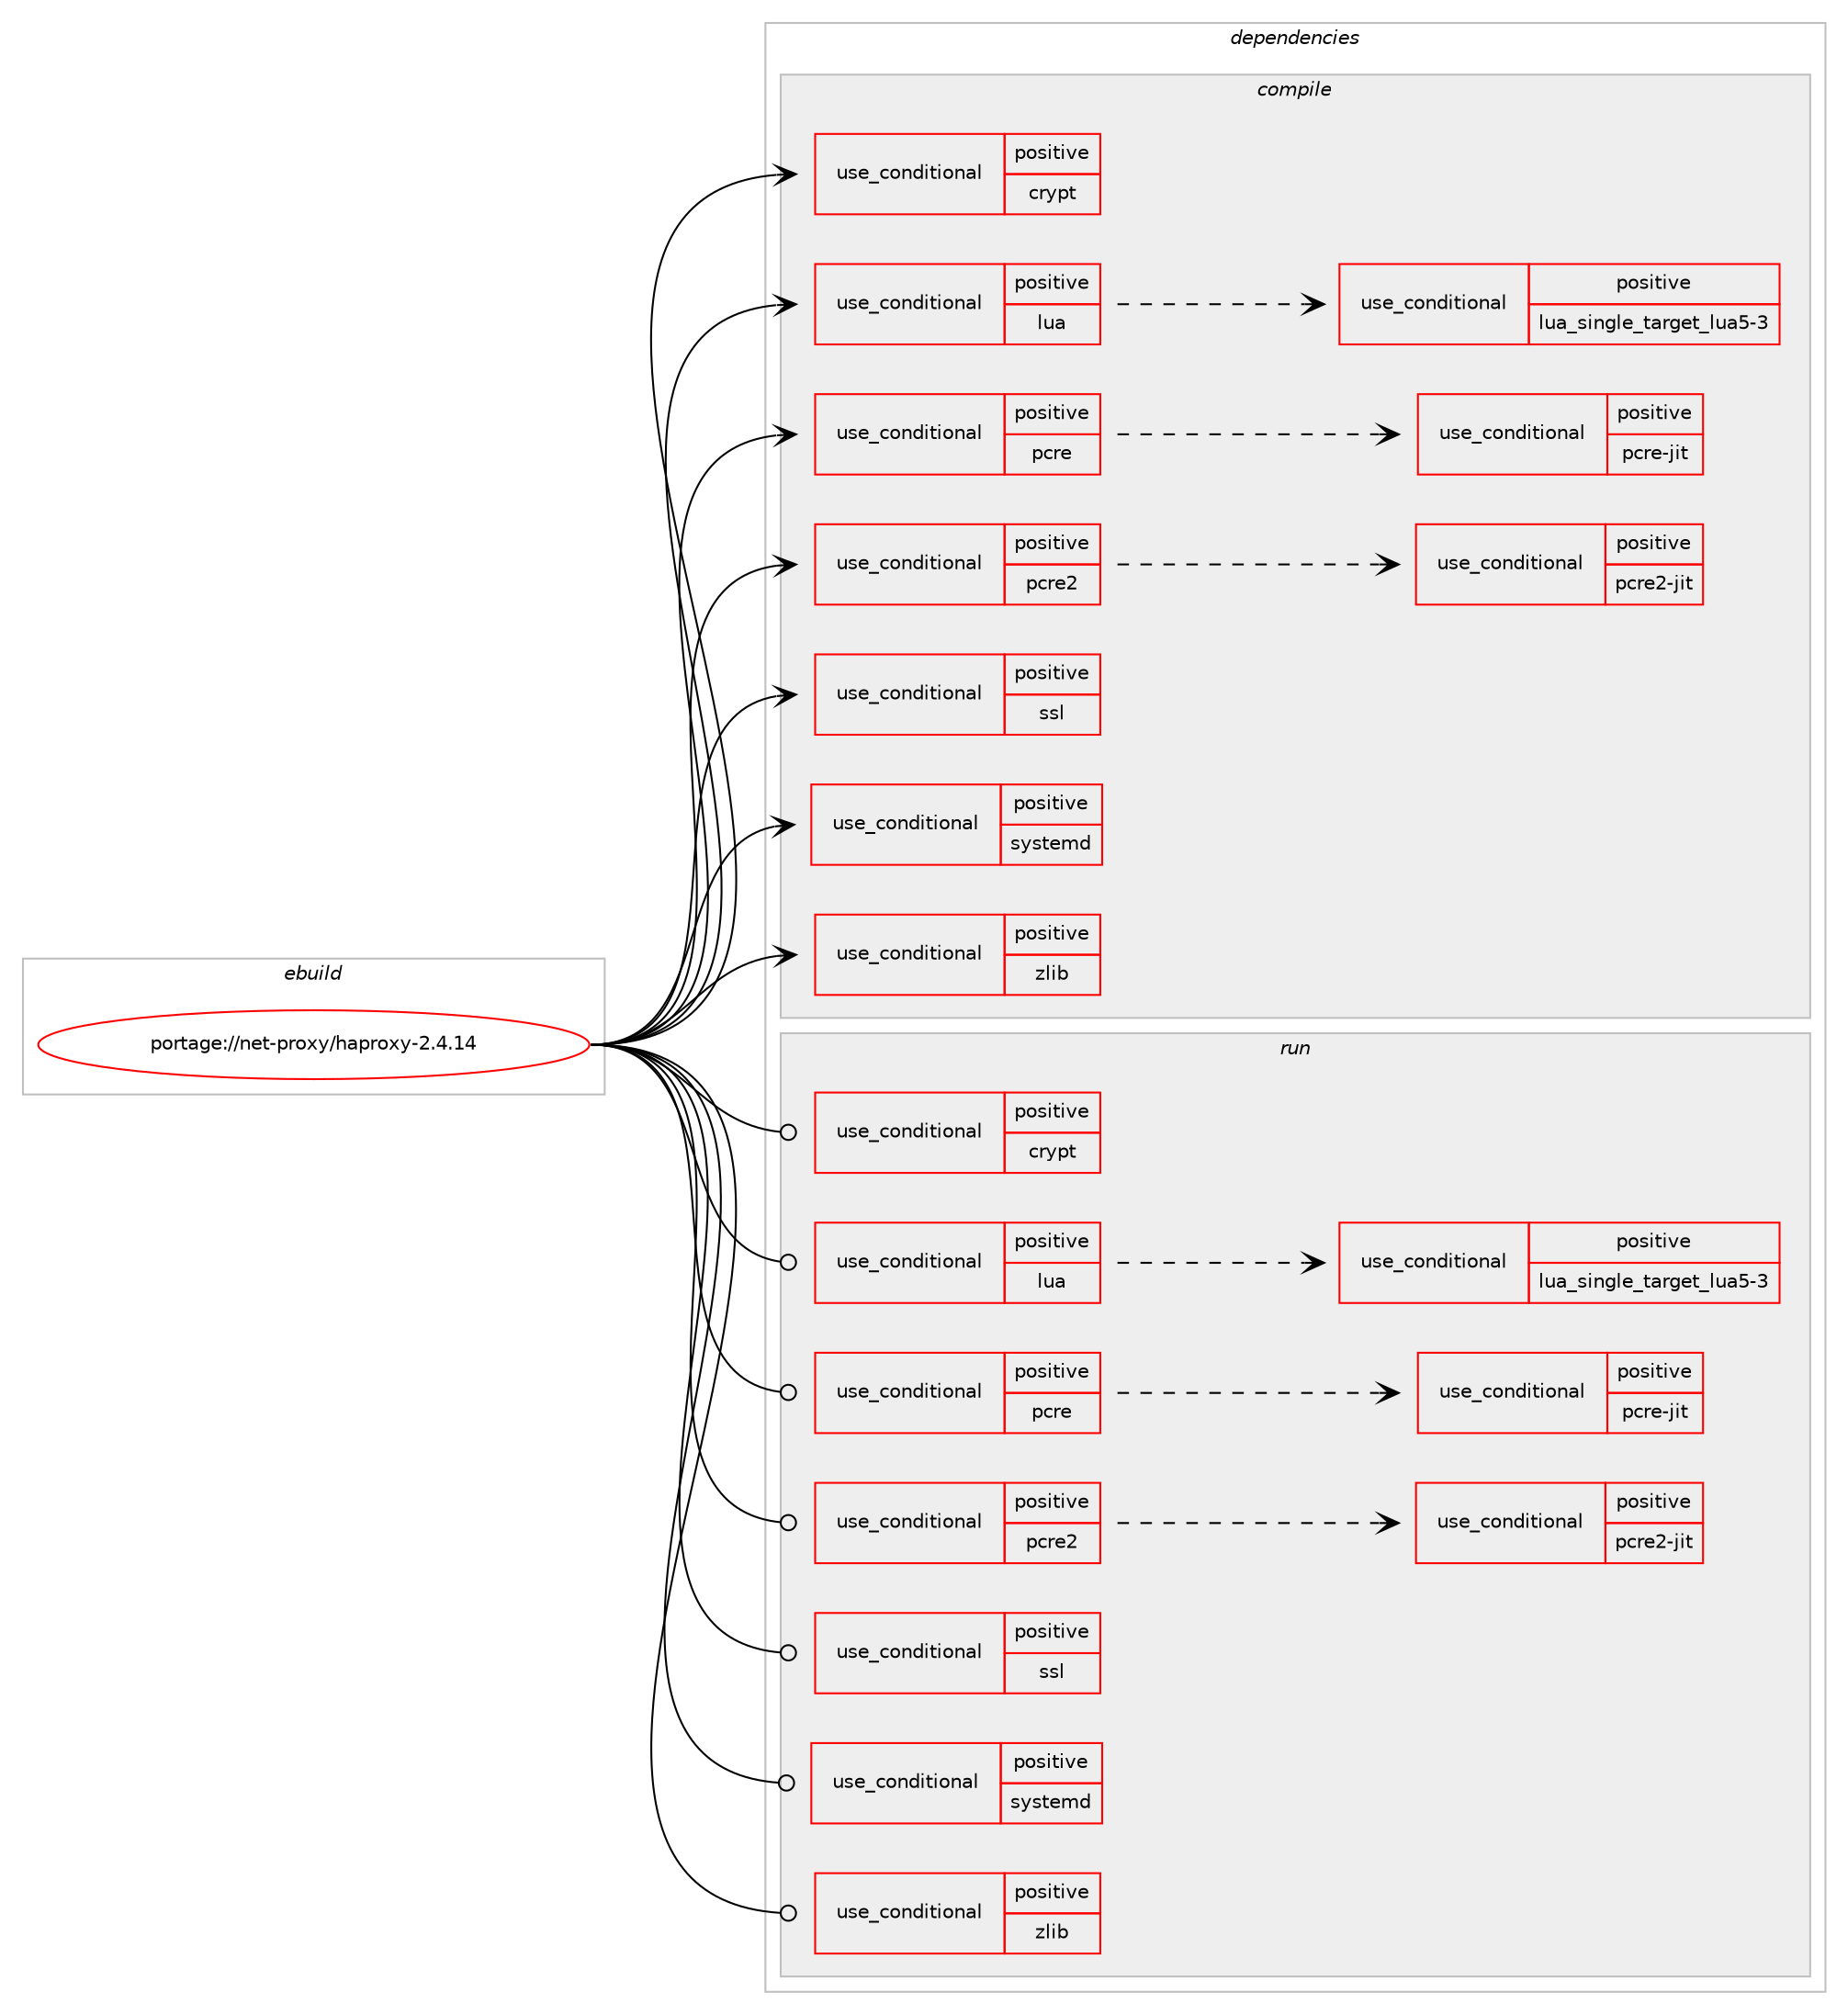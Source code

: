 digraph prolog {

# *************
# Graph options
# *************

newrank=true;
concentrate=true;
compound=true;
graph [rankdir=LR,fontname=Helvetica,fontsize=10,ranksep=1.5];#, ranksep=2.5, nodesep=0.2];
edge  [arrowhead=vee];
node  [fontname=Helvetica,fontsize=10];

# **********
# The ebuild
# **********

subgraph cluster_leftcol {
color=gray;
rank=same;
label=<<i>ebuild</i>>;
id [label="portage://net-proxy/haproxy-2.4.14", color=red, width=4, href="../net-proxy/haproxy-2.4.14.svg"];
}

# ****************
# The dependencies
# ****************

subgraph cluster_midcol {
color=gray;
label=<<i>dependencies</i>>;
subgraph cluster_compile {
fillcolor="#eeeeee";
style=filled;
label=<<i>compile</i>>;
subgraph cond1523 {
dependency2170 [label=<<TABLE BORDER="0" CELLBORDER="1" CELLSPACING="0" CELLPADDING="4"><TR><TD ROWSPAN="3" CELLPADDING="10">use_conditional</TD></TR><TR><TD>positive</TD></TR><TR><TD>crypt</TD></TR></TABLE>>, shape=none, color=red];
# *** BEGIN UNKNOWN DEPENDENCY TYPE (TODO) ***
# dependency2170 -> package_dependency(portage://net-proxy/haproxy-2.4.14,install,no,virtual,libcrypt,none,[,,],any_same_slot,[])
# *** END UNKNOWN DEPENDENCY TYPE (TODO) ***

}
id:e -> dependency2170:w [weight=20,style="solid",arrowhead="vee"];
subgraph cond1524 {
dependency2171 [label=<<TABLE BORDER="0" CELLBORDER="1" CELLSPACING="0" CELLPADDING="4"><TR><TD ROWSPAN="3" CELLPADDING="10">use_conditional</TD></TR><TR><TD>positive</TD></TR><TR><TD>lua</TD></TR></TABLE>>, shape=none, color=red];
subgraph cond1525 {
dependency2172 [label=<<TABLE BORDER="0" CELLBORDER="1" CELLSPACING="0" CELLPADDING="4"><TR><TD ROWSPAN="3" CELLPADDING="10">use_conditional</TD></TR><TR><TD>positive</TD></TR><TR><TD>lua_single_target_lua5-3</TD></TR></TABLE>>, shape=none, color=red];
# *** BEGIN UNKNOWN DEPENDENCY TYPE (TODO) ***
# dependency2172 -> package_dependency(portage://net-proxy/haproxy-2.4.14,install,no,dev-lang,lua,none,[,,],[slot(5.3)],[])
# *** END UNKNOWN DEPENDENCY TYPE (TODO) ***

}
dependency2171:e -> dependency2172:w [weight=20,style="dashed",arrowhead="vee"];
}
id:e -> dependency2171:w [weight=20,style="solid",arrowhead="vee"];
subgraph cond1526 {
dependency2173 [label=<<TABLE BORDER="0" CELLBORDER="1" CELLSPACING="0" CELLPADDING="4"><TR><TD ROWSPAN="3" CELLPADDING="10">use_conditional</TD></TR><TR><TD>positive</TD></TR><TR><TD>pcre</TD></TR></TABLE>>, shape=none, color=red];
# *** BEGIN UNKNOWN DEPENDENCY TYPE (TODO) ***
# dependency2173 -> package_dependency(portage://net-proxy/haproxy-2.4.14,install,no,dev-libs,libpcre,none,[,,],[],[])
# *** END UNKNOWN DEPENDENCY TYPE (TODO) ***

subgraph cond1527 {
dependency2174 [label=<<TABLE BORDER="0" CELLBORDER="1" CELLSPACING="0" CELLPADDING="4"><TR><TD ROWSPAN="3" CELLPADDING="10">use_conditional</TD></TR><TR><TD>positive</TD></TR><TR><TD>pcre-jit</TD></TR></TABLE>>, shape=none, color=red];
# *** BEGIN UNKNOWN DEPENDENCY TYPE (TODO) ***
# dependency2174 -> package_dependency(portage://net-proxy/haproxy-2.4.14,install,no,dev-libs,libpcre,none,[,,],[],[use(enable(jit),none)])
# *** END UNKNOWN DEPENDENCY TYPE (TODO) ***

}
dependency2173:e -> dependency2174:w [weight=20,style="dashed",arrowhead="vee"];
}
id:e -> dependency2173:w [weight=20,style="solid",arrowhead="vee"];
subgraph cond1528 {
dependency2175 [label=<<TABLE BORDER="0" CELLBORDER="1" CELLSPACING="0" CELLPADDING="4"><TR><TD ROWSPAN="3" CELLPADDING="10">use_conditional</TD></TR><TR><TD>positive</TD></TR><TR><TD>pcre2</TD></TR></TABLE>>, shape=none, color=red];
# *** BEGIN UNKNOWN DEPENDENCY TYPE (TODO) ***
# dependency2175 -> package_dependency(portage://net-proxy/haproxy-2.4.14,install,no,dev-libs,libpcre2,none,[,,],any_same_slot,[])
# *** END UNKNOWN DEPENDENCY TYPE (TODO) ***

subgraph cond1529 {
dependency2176 [label=<<TABLE BORDER="0" CELLBORDER="1" CELLSPACING="0" CELLPADDING="4"><TR><TD ROWSPAN="3" CELLPADDING="10">use_conditional</TD></TR><TR><TD>positive</TD></TR><TR><TD>pcre2-jit</TD></TR></TABLE>>, shape=none, color=red];
# *** BEGIN UNKNOWN DEPENDENCY TYPE (TODO) ***
# dependency2176 -> package_dependency(portage://net-proxy/haproxy-2.4.14,install,no,dev-libs,libpcre2,none,[,,],any_same_slot,[use(enable(jit),none)])
# *** END UNKNOWN DEPENDENCY TYPE (TODO) ***

}
dependency2175:e -> dependency2176:w [weight=20,style="dashed",arrowhead="vee"];
}
id:e -> dependency2175:w [weight=20,style="solid",arrowhead="vee"];
subgraph cond1530 {
dependency2177 [label=<<TABLE BORDER="0" CELLBORDER="1" CELLSPACING="0" CELLPADDING="4"><TR><TD ROWSPAN="3" CELLPADDING="10">use_conditional</TD></TR><TR><TD>positive</TD></TR><TR><TD>ssl</TD></TR></TABLE>>, shape=none, color=red];
# *** BEGIN UNKNOWN DEPENDENCY TYPE (TODO) ***
# dependency2177 -> package_dependency(portage://net-proxy/haproxy-2.4.14,install,no,dev-libs,openssl,none,[,,],[slot(0),equal],[])
# *** END UNKNOWN DEPENDENCY TYPE (TODO) ***

}
id:e -> dependency2177:w [weight=20,style="solid",arrowhead="vee"];
subgraph cond1531 {
dependency2178 [label=<<TABLE BORDER="0" CELLBORDER="1" CELLSPACING="0" CELLPADDING="4"><TR><TD ROWSPAN="3" CELLPADDING="10">use_conditional</TD></TR><TR><TD>positive</TD></TR><TR><TD>systemd</TD></TR></TABLE>>, shape=none, color=red];
# *** BEGIN UNKNOWN DEPENDENCY TYPE (TODO) ***
# dependency2178 -> package_dependency(portage://net-proxy/haproxy-2.4.14,install,no,sys-apps,systemd,none,[,,],[],[])
# *** END UNKNOWN DEPENDENCY TYPE (TODO) ***

}
id:e -> dependency2178:w [weight=20,style="solid",arrowhead="vee"];
subgraph cond1532 {
dependency2179 [label=<<TABLE BORDER="0" CELLBORDER="1" CELLSPACING="0" CELLPADDING="4"><TR><TD ROWSPAN="3" CELLPADDING="10">use_conditional</TD></TR><TR><TD>positive</TD></TR><TR><TD>zlib</TD></TR></TABLE>>, shape=none, color=red];
# *** BEGIN UNKNOWN DEPENDENCY TYPE (TODO) ***
# dependency2179 -> package_dependency(portage://net-proxy/haproxy-2.4.14,install,no,sys-libs,zlib,none,[,,],[],[])
# *** END UNKNOWN DEPENDENCY TYPE (TODO) ***

}
id:e -> dependency2179:w [weight=20,style="solid",arrowhead="vee"];
}
subgraph cluster_compileandrun {
fillcolor="#eeeeee";
style=filled;
label=<<i>compile and run</i>>;
}
subgraph cluster_run {
fillcolor="#eeeeee";
style=filled;
label=<<i>run</i>>;
subgraph cond1533 {
dependency2180 [label=<<TABLE BORDER="0" CELLBORDER="1" CELLSPACING="0" CELLPADDING="4"><TR><TD ROWSPAN="3" CELLPADDING="10">use_conditional</TD></TR><TR><TD>positive</TD></TR><TR><TD>crypt</TD></TR></TABLE>>, shape=none, color=red];
# *** BEGIN UNKNOWN DEPENDENCY TYPE (TODO) ***
# dependency2180 -> package_dependency(portage://net-proxy/haproxy-2.4.14,run,no,virtual,libcrypt,none,[,,],any_same_slot,[])
# *** END UNKNOWN DEPENDENCY TYPE (TODO) ***

}
id:e -> dependency2180:w [weight=20,style="solid",arrowhead="odot"];
subgraph cond1534 {
dependency2181 [label=<<TABLE BORDER="0" CELLBORDER="1" CELLSPACING="0" CELLPADDING="4"><TR><TD ROWSPAN="3" CELLPADDING="10">use_conditional</TD></TR><TR><TD>positive</TD></TR><TR><TD>lua</TD></TR></TABLE>>, shape=none, color=red];
subgraph cond1535 {
dependency2182 [label=<<TABLE BORDER="0" CELLBORDER="1" CELLSPACING="0" CELLPADDING="4"><TR><TD ROWSPAN="3" CELLPADDING="10">use_conditional</TD></TR><TR><TD>positive</TD></TR><TR><TD>lua_single_target_lua5-3</TD></TR></TABLE>>, shape=none, color=red];
# *** BEGIN UNKNOWN DEPENDENCY TYPE (TODO) ***
# dependency2182 -> package_dependency(portage://net-proxy/haproxy-2.4.14,run,no,dev-lang,lua,none,[,,],[slot(5.3)],[])
# *** END UNKNOWN DEPENDENCY TYPE (TODO) ***

}
dependency2181:e -> dependency2182:w [weight=20,style="dashed",arrowhead="vee"];
}
id:e -> dependency2181:w [weight=20,style="solid",arrowhead="odot"];
subgraph cond1536 {
dependency2183 [label=<<TABLE BORDER="0" CELLBORDER="1" CELLSPACING="0" CELLPADDING="4"><TR><TD ROWSPAN="3" CELLPADDING="10">use_conditional</TD></TR><TR><TD>positive</TD></TR><TR><TD>pcre</TD></TR></TABLE>>, shape=none, color=red];
# *** BEGIN UNKNOWN DEPENDENCY TYPE (TODO) ***
# dependency2183 -> package_dependency(portage://net-proxy/haproxy-2.4.14,run,no,dev-libs,libpcre,none,[,,],[],[])
# *** END UNKNOWN DEPENDENCY TYPE (TODO) ***

subgraph cond1537 {
dependency2184 [label=<<TABLE BORDER="0" CELLBORDER="1" CELLSPACING="0" CELLPADDING="4"><TR><TD ROWSPAN="3" CELLPADDING="10">use_conditional</TD></TR><TR><TD>positive</TD></TR><TR><TD>pcre-jit</TD></TR></TABLE>>, shape=none, color=red];
# *** BEGIN UNKNOWN DEPENDENCY TYPE (TODO) ***
# dependency2184 -> package_dependency(portage://net-proxy/haproxy-2.4.14,run,no,dev-libs,libpcre,none,[,,],[],[use(enable(jit),none)])
# *** END UNKNOWN DEPENDENCY TYPE (TODO) ***

}
dependency2183:e -> dependency2184:w [weight=20,style="dashed",arrowhead="vee"];
}
id:e -> dependency2183:w [weight=20,style="solid",arrowhead="odot"];
subgraph cond1538 {
dependency2185 [label=<<TABLE BORDER="0" CELLBORDER="1" CELLSPACING="0" CELLPADDING="4"><TR><TD ROWSPAN="3" CELLPADDING="10">use_conditional</TD></TR><TR><TD>positive</TD></TR><TR><TD>pcre2</TD></TR></TABLE>>, shape=none, color=red];
# *** BEGIN UNKNOWN DEPENDENCY TYPE (TODO) ***
# dependency2185 -> package_dependency(portage://net-proxy/haproxy-2.4.14,run,no,dev-libs,libpcre2,none,[,,],any_same_slot,[])
# *** END UNKNOWN DEPENDENCY TYPE (TODO) ***

subgraph cond1539 {
dependency2186 [label=<<TABLE BORDER="0" CELLBORDER="1" CELLSPACING="0" CELLPADDING="4"><TR><TD ROWSPAN="3" CELLPADDING="10">use_conditional</TD></TR><TR><TD>positive</TD></TR><TR><TD>pcre2-jit</TD></TR></TABLE>>, shape=none, color=red];
# *** BEGIN UNKNOWN DEPENDENCY TYPE (TODO) ***
# dependency2186 -> package_dependency(portage://net-proxy/haproxy-2.4.14,run,no,dev-libs,libpcre2,none,[,,],any_same_slot,[use(enable(jit),none)])
# *** END UNKNOWN DEPENDENCY TYPE (TODO) ***

}
dependency2185:e -> dependency2186:w [weight=20,style="dashed",arrowhead="vee"];
}
id:e -> dependency2185:w [weight=20,style="solid",arrowhead="odot"];
subgraph cond1540 {
dependency2187 [label=<<TABLE BORDER="0" CELLBORDER="1" CELLSPACING="0" CELLPADDING="4"><TR><TD ROWSPAN="3" CELLPADDING="10">use_conditional</TD></TR><TR><TD>positive</TD></TR><TR><TD>ssl</TD></TR></TABLE>>, shape=none, color=red];
# *** BEGIN UNKNOWN DEPENDENCY TYPE (TODO) ***
# dependency2187 -> package_dependency(portage://net-proxy/haproxy-2.4.14,run,no,dev-libs,openssl,none,[,,],[slot(0),equal],[])
# *** END UNKNOWN DEPENDENCY TYPE (TODO) ***

}
id:e -> dependency2187:w [weight=20,style="solid",arrowhead="odot"];
subgraph cond1541 {
dependency2188 [label=<<TABLE BORDER="0" CELLBORDER="1" CELLSPACING="0" CELLPADDING="4"><TR><TD ROWSPAN="3" CELLPADDING="10">use_conditional</TD></TR><TR><TD>positive</TD></TR><TR><TD>systemd</TD></TR></TABLE>>, shape=none, color=red];
# *** BEGIN UNKNOWN DEPENDENCY TYPE (TODO) ***
# dependency2188 -> package_dependency(portage://net-proxy/haproxy-2.4.14,run,no,sys-apps,systemd,none,[,,],[],[])
# *** END UNKNOWN DEPENDENCY TYPE (TODO) ***

}
id:e -> dependency2188:w [weight=20,style="solid",arrowhead="odot"];
subgraph cond1542 {
dependency2189 [label=<<TABLE BORDER="0" CELLBORDER="1" CELLSPACING="0" CELLPADDING="4"><TR><TD ROWSPAN="3" CELLPADDING="10">use_conditional</TD></TR><TR><TD>positive</TD></TR><TR><TD>zlib</TD></TR></TABLE>>, shape=none, color=red];
# *** BEGIN UNKNOWN DEPENDENCY TYPE (TODO) ***
# dependency2189 -> package_dependency(portage://net-proxy/haproxy-2.4.14,run,no,sys-libs,zlib,none,[,,],[],[])
# *** END UNKNOWN DEPENDENCY TYPE (TODO) ***

}
id:e -> dependency2189:w [weight=20,style="solid",arrowhead="odot"];
# *** BEGIN UNKNOWN DEPENDENCY TYPE (TODO) ***
# id -> package_dependency(portage://net-proxy/haproxy-2.4.14,run,no,acct-group,haproxy,none,[,,],[],[])
# *** END UNKNOWN DEPENDENCY TYPE (TODO) ***

# *** BEGIN UNKNOWN DEPENDENCY TYPE (TODO) ***
# id -> package_dependency(portage://net-proxy/haproxy-2.4.14,run,no,acct-user,haproxy,none,[,,],[],[])
# *** END UNKNOWN DEPENDENCY TYPE (TODO) ***

}
}

# **************
# The candidates
# **************

subgraph cluster_choices {
rank=same;
color=gray;
label=<<i>candidates</i>>;

}

}
